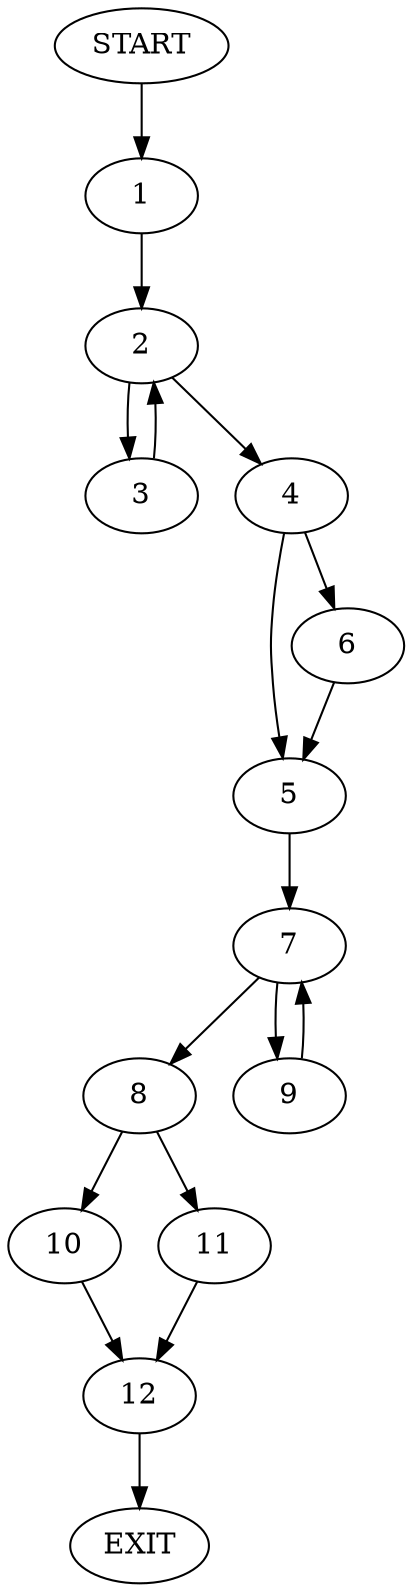 digraph {
0 [label="START"]
13 [label="EXIT"]
0 -> 1
1 -> 2
2 -> 3
2 -> 4
3 -> 2
4 -> 5
4 -> 6
6 -> 5
5 -> 7
7 -> 8
7 -> 9
9 -> 7
8 -> 10
8 -> 11
11 -> 12
10 -> 12
12 -> 13
}
